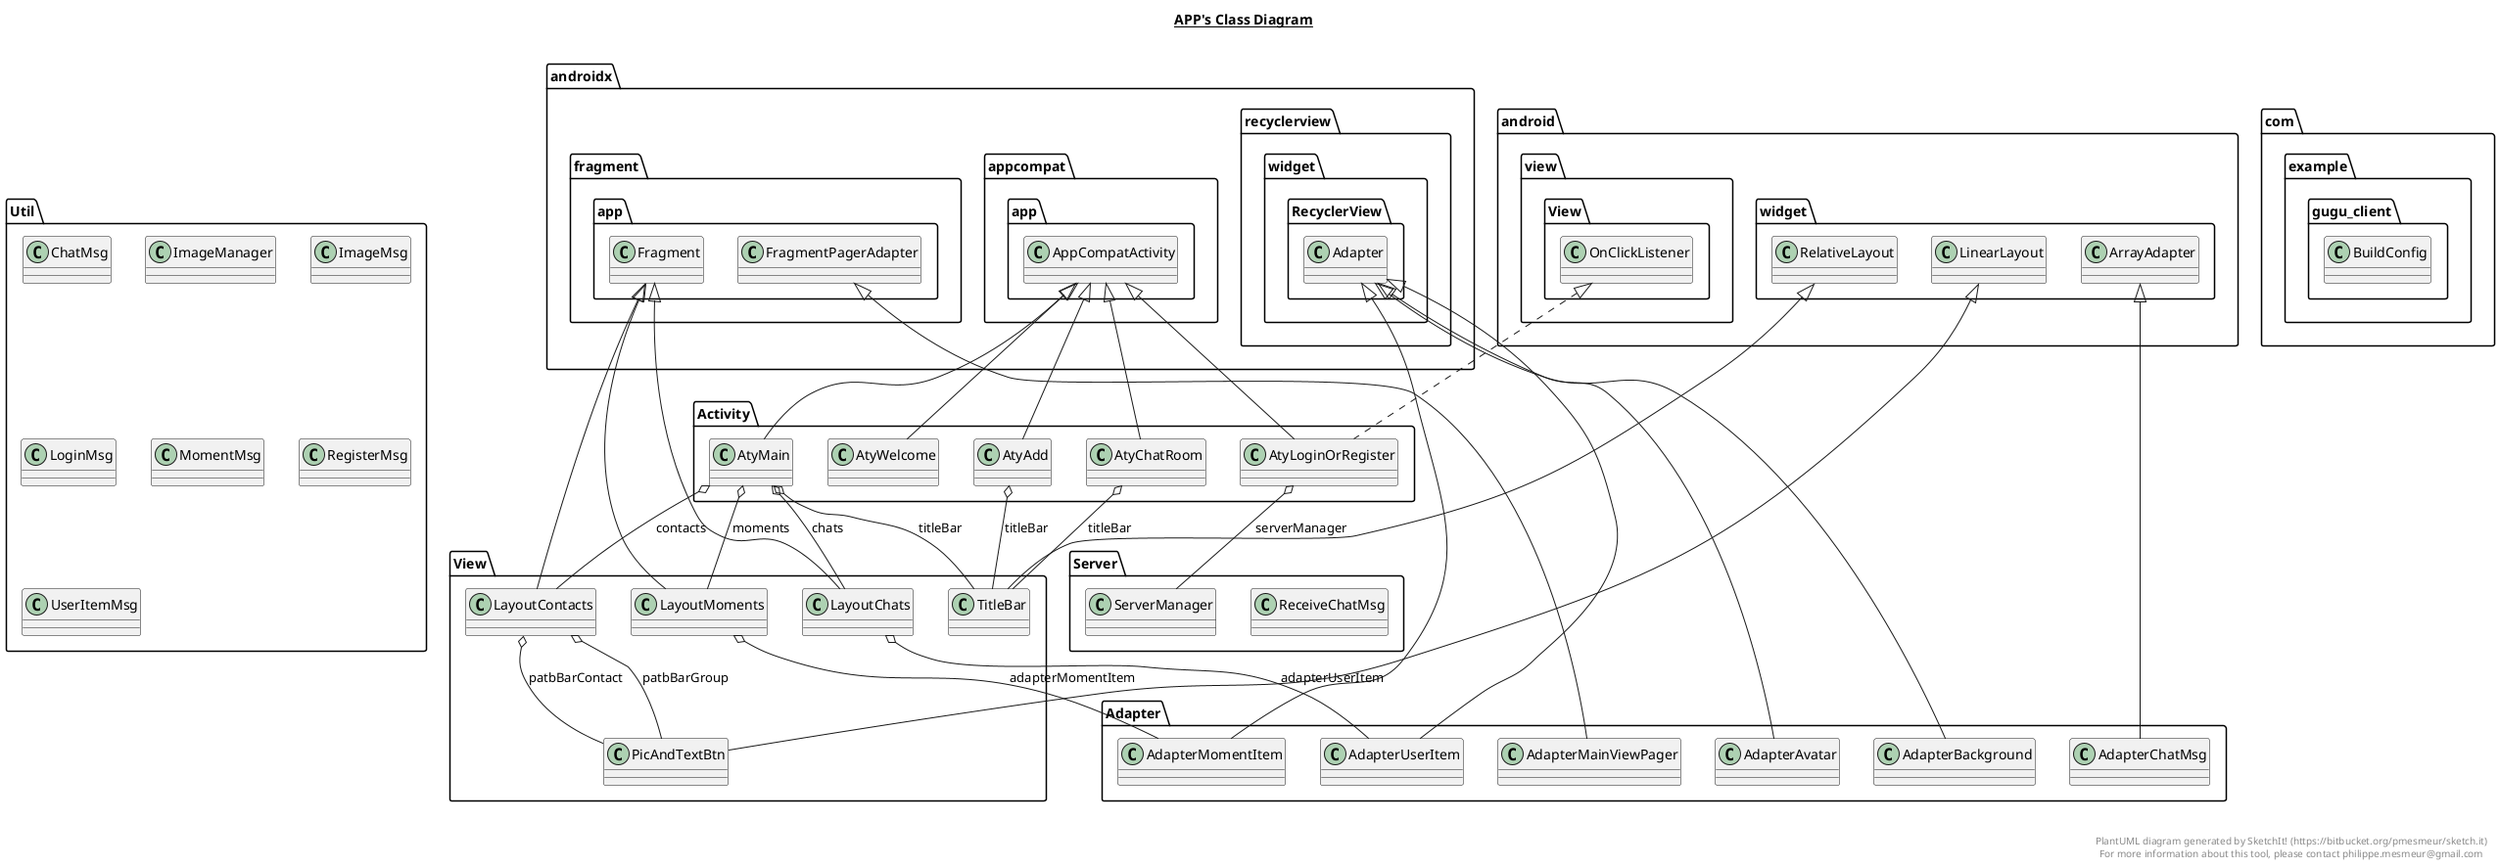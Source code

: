 @startuml

title __APP's Class Diagram__\n

  namespace Activity {
    class Activity.AtyAdd {
    }
  }
  

  namespace Activity {
    class Activity.AtyChatRoom {
    }
  }
  

  namespace Activity {
    class Activity.AtyLoginOrRegister {
    }
  }
  

  namespace Activity {
    class Activity.AtyMain {
    }
  }
  

  namespace Activity {
    class Activity.AtyWelcome {
    }
  }
  

  namespace Adapter {
    class Adapter.AdapterAvatar {
    }
  }
  

  namespace Adapter {
    class Adapter.AdapterBackground {
    }
  }
  

  namespace Adapter {
    class Adapter.AdapterChatMsg {
    }
  }
  

  namespace Adapter {
    class Adapter.AdapterMainViewPager {
    }
  }
  

  namespace Adapter {
    class Adapter.AdapterMomentItem {
    }
  }
  

  namespace Adapter {
    class Adapter.AdapterUserItem {
    }
  }
  

  namespace Server {
    class Server.ReceiveChatMsg {
    }
  }
  

  namespace Server {
    class Server.ServerManager {
    }
  }
  

  namespace Util {
    class Util.ChatMsg {
    }
  }
  

  namespace Util {
    class Util.ImageManager {
    }
  }
  

  namespace Util {
    class Util.ImageMsg {
    }
  }
  

  namespace Util {
    class Util.LoginMsg {
    }
  }
  

  namespace Util {
    class Util.MomentMsg {
    }
  }
  

  namespace Util {
    class Util.RegisterMsg {
    }
  }
  

  namespace Util {
    class Util.UserItemMsg {
    }
  }
  

  namespace View {
    class View.LayoutChats {
    }
  }
  

  namespace View {
    class View.LayoutContacts {
    }
  }
  

  namespace View {
    class View.LayoutMoments {
    }
  }
  

  namespace View {
    class View.PicAndTextBtn {
    }
  }
  

  namespace View {
    class View.TitleBar {
    }
  }
  

  namespace com.example.gugu_client {
    class com.example.gugu_client.BuildConfig {
    }
  }
  

  Activity.AtyAdd -up-|> androidx.appcompat.app.AppCompatActivity
  Activity.AtyAdd o-- View.TitleBar : titleBar
  Activity.AtyChatRoom -up-|> androidx.appcompat.app.AppCompatActivity
  Activity.AtyChatRoom o-- View.TitleBar : titleBar
  Activity.AtyLoginOrRegister .up.|> android.view.View.OnClickListener
  Activity.AtyLoginOrRegister -up-|> androidx.appcompat.app.AppCompatActivity
  Activity.AtyLoginOrRegister o-- Server.ServerManager : serverManager
  Activity.AtyMain -up-|> androidx.appcompat.app.AppCompatActivity
  Activity.AtyMain o-- View.LayoutChats : chats
  Activity.AtyMain o-- View.LayoutContacts : contacts
  Activity.AtyMain o-- View.LayoutMoments : moments
  Activity.AtyMain o-- View.TitleBar : titleBar
  Activity.AtyWelcome -up-|> androidx.appcompat.app.AppCompatActivity
  Adapter.AdapterAvatar -up-|> androidx.recyclerview.widget.RecyclerView.Adapter
  Adapter.AdapterBackground -up-|> androidx.recyclerview.widget.RecyclerView.Adapter
  Adapter.AdapterChatMsg -up-|> android.widget.ArrayAdapter
  Adapter.AdapterMainViewPager -up-|> androidx.fragment.app.FragmentPagerAdapter
  Adapter.AdapterMomentItem -up-|> androidx.recyclerview.widget.RecyclerView.Adapter
  Adapter.AdapterUserItem -up-|> androidx.recyclerview.widget.RecyclerView.Adapter
  View.LayoutChats -up-|> androidx.fragment.app.Fragment
  View.LayoutChats o-- Adapter.AdapterUserItem : adapterUserItem
  View.LayoutContacts -up-|> androidx.fragment.app.Fragment
  View.LayoutContacts o-- View.PicAndTextBtn : patbBarContact
  View.LayoutContacts o-- View.PicAndTextBtn : patbBarGroup
  View.LayoutMoments -up-|> androidx.fragment.app.Fragment
  View.LayoutMoments o-- Adapter.AdapterMomentItem : adapterMomentItem
  View.PicAndTextBtn -up-|> android.widget.LinearLayout
  View.PicAndTextBtn o-- View.PicAndTextBtn.picAndTextBtnClickListener : listener
  View.TitleBar -up-|> android.widget.RelativeLayout
  View.TitleBar o-- View.TitleBar.titleBarClickListener : listener


right footer


PlantUML diagram generated by SketchIt! (https://bitbucket.org/pmesmeur/sketch.it)
For more information about this tool, please contact philippe.mesmeur@gmail.com
endfooter

@enduml
